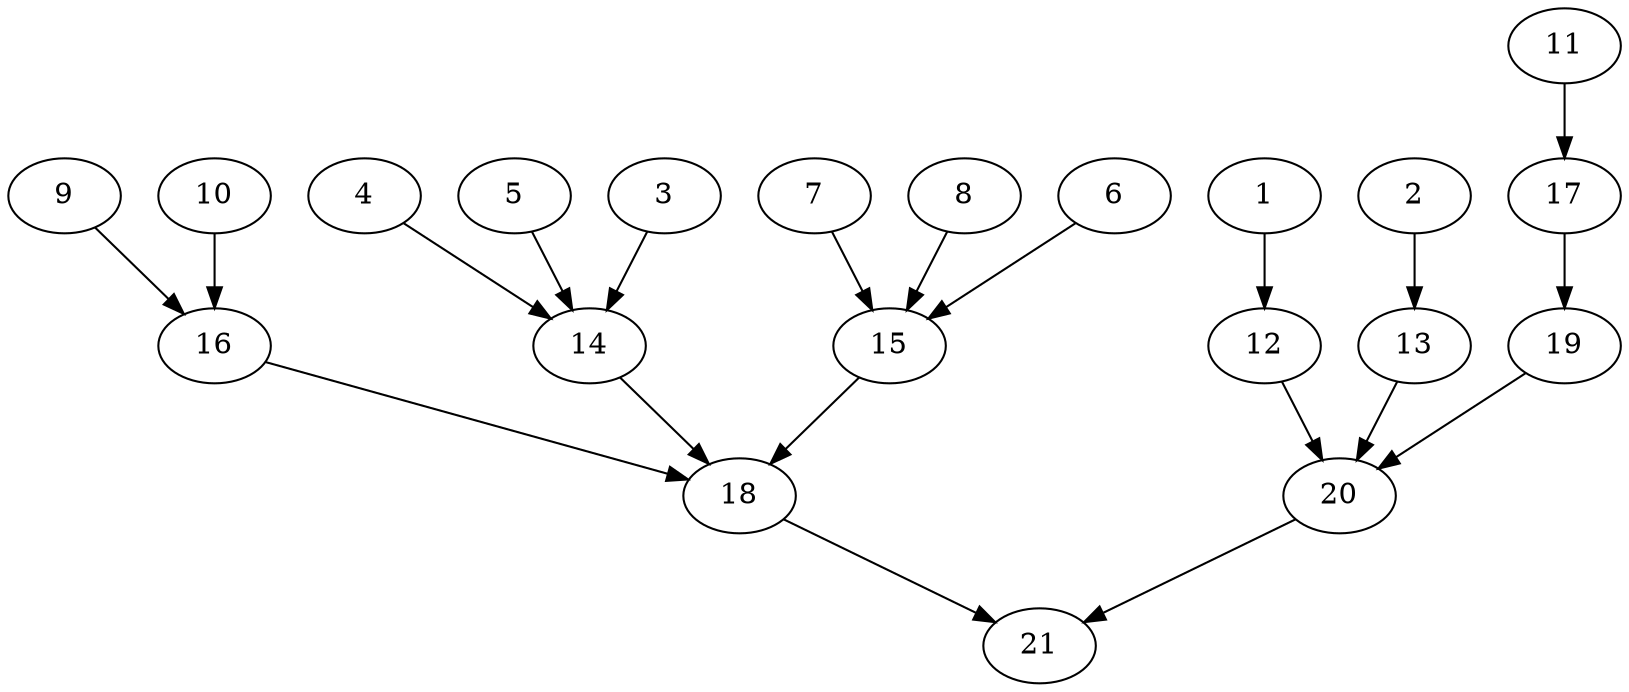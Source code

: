 digraph "InTree-Unbalanced-MaxBf-3_Nodes_21_CCR_0.10_WeightType_Random" {
	graph ["Duplicate states"=0,
		"Max states in OPEN"=126,
		Modes="60000ms; partial expansion, ; Pruning: processor isomorphism, processor normalisation, task equivalence, equivalent schedule 2, ; \
F-value: new, DRT, ; Optimisation: list scheduling, ",
		"Node concurrency"=11,
		"Number of processors"=16,
		"Pruned using list schedule length"=53,
		"States removed from OPEN"=2,
		"Time to schedule (ms)"=50,
		"Total idle time"=0,
		"Total schedule length"=314,
		"Total sequential time"=879,
		"Total states created"=185
	];
	1	 ["Finish time"=75,
		Processor=0,
		"Start time"=0,
		Weight=75];
	12	 ["Finish time"=97,
		Processor=0,
		"Start time"=75,
		Weight=22];
	1 -> 12	 [Weight=2];
	2	 ["Finish time"=37,
		Processor=1,
		"Start time"=0,
		Weight=37];
	13	 ["Finish time"=74,
		Processor=1,
		"Start time"=37,
		Weight=37];
	2 -> 13	 [Weight=2];
	3	 ["Finish time"=45,
		Processor=2,
		"Start time"=0,
		Weight=45];
	14	 ["Finish time"=67,
		Processor=2,
		"Start time"=45,
		Weight=22];
	3 -> 14	 [Weight=3];
	4	 ["Finish time"=22,
		Processor=3,
		"Start time"=0,
		Weight=22];
	4 -> 14	 [Weight=2];
	5	 ["Finish time"=22,
		Processor=4,
		"Start time"=0,
		Weight=22];
	5 -> 14	 [Weight=2];
	6	 ["Finish time"=22,
		Processor=5,
		"Start time"=0,
		Weight=22];
	15	 ["Finish time"=89,
		Processor=7,
		"Start time"=67,
		Weight=22];
	6 -> 15	 [Weight=2];
	7	 ["Finish time"=30,
		Processor=6,
		"Start time"=0,
		Weight=30];
	7 -> 15	 [Weight=7];
	8	 ["Finish time"=67,
		Processor=7,
		"Start time"=0,
		Weight=67];
	8 -> 15	 [Weight=8];
	9	 ["Finish time"=15,
		Processor=8,
		"Start time"=0,
		Weight=15];
	16	 ["Finish time"=97,
		Processor=9,
		"Start time"=22,
		Weight=75];
	9 -> 16	 [Weight=5];
	10	 ["Finish time"=22,
		Processor=9,
		"Start time"=0,
		Weight=22];
	10 -> 16	 [Weight=5];
	11	 ["Finish time"=60,
		Processor=10,
		"Start time"=0,
		Weight=60];
	17	 ["Finish time"=120,
		Processor=10,
		"Start time"=60,
		Weight=60];
	11 -> 17	 [Weight=2];
	20	 ["Finish time"=254,
		Processor=10,
		"Start time"=187,
		Weight=67];
	12 -> 20	 [Weight=8];
	13 -> 20	 [Weight=5];
	18	 ["Finish time"=127,
		Processor=9,
		"Start time"=97,
		Weight=30];
	14 -> 18	 [Weight=8];
	15 -> 18	 [Weight=6];
	16 -> 18	 [Weight=2];
	19	 ["Finish time"=187,
		Processor=10,
		"Start time"=120,
		Weight=67];
	17 -> 19	 [Weight=9];
	21	 ["Finish time"=314,
		Processor=10,
		"Start time"=254,
		Weight=60];
	18 -> 21	 [Weight=3];
	19 -> 20	 [Weight=2];
	20 -> 21	 [Weight=5];
}

